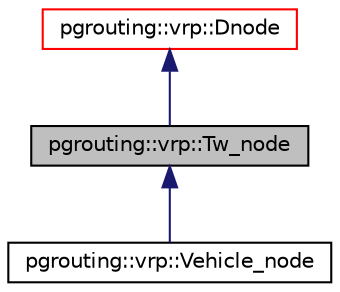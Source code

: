 digraph "pgrouting::vrp::Tw_node"
{
 // LATEX_PDF_SIZE
  edge [fontname="Helvetica",fontsize="10",labelfontname="Helvetica",labelfontsize="10"];
  node [fontname="Helvetica",fontsize="10",shape=record];
  Node1 [label="pgrouting::vrp::Tw_node",height=0.2,width=0.4,color="black", fillcolor="grey75", style="filled", fontcolor="black",tooltip="Extends the Node class to create a Node with time window attributes."];
  Node2 -> Node1 [dir="back",color="midnightblue",fontsize="10",style="solid",fontname="Helvetica"];
  Node2 [label="pgrouting::vrp::Dnode",height=0.2,width=0.4,color="red", fillcolor="white", style="filled",URL="$classpgrouting_1_1vrp_1_1Dnode.html",tooltip="The Dnode class defines a the basic operations when data is a matrix."];
  Node1 -> Node4 [dir="back",color="midnightblue",fontsize="10",style="solid",fontname="Helvetica"];
  Node4 [label="pgrouting::vrp::Vehicle_node",height=0.2,width=0.4,color="black", fillcolor="white", style="filled",URL="$classpgrouting_1_1vrp_1_1Vehicle__node.html",tooltip="Extend Tw_node to evaluate the vehicle at node level."];
}
